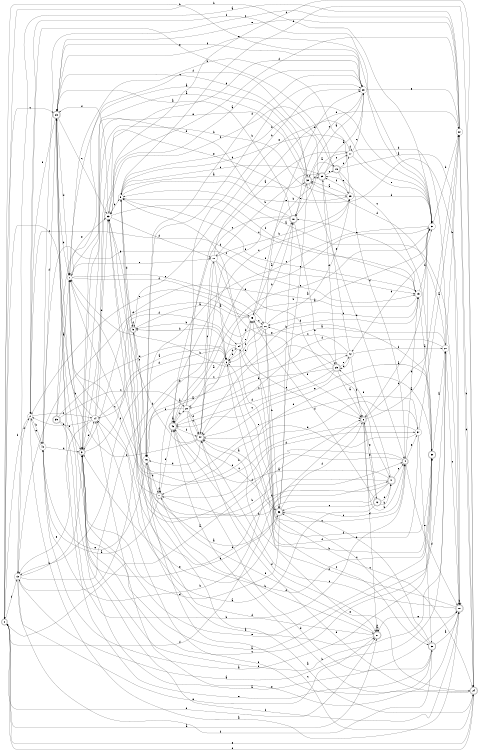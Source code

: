 digraph n37_9 {
__start0 [label="" shape="none"];

rankdir=LR;
size="8,5";

s0 [style="rounded,filled", color="black", fillcolor="white" shape="doublecircle", label="0"];
s1 [style="filled", color="black", fillcolor="white" shape="circle", label="1"];
s2 [style="filled", color="black", fillcolor="white" shape="circle", label="2"];
s3 [style="rounded,filled", color="black", fillcolor="white" shape="doublecircle", label="3"];
s4 [style="rounded,filled", color="black", fillcolor="white" shape="doublecircle", label="4"];
s5 [style="rounded,filled", color="black", fillcolor="white" shape="doublecircle", label="5"];
s6 [style="filled", color="black", fillcolor="white" shape="circle", label="6"];
s7 [style="rounded,filled", color="black", fillcolor="white" shape="doublecircle", label="7"];
s8 [style="rounded,filled", color="black", fillcolor="white" shape="doublecircle", label="8"];
s9 [style="filled", color="black", fillcolor="white" shape="circle", label="9"];
s10 [style="rounded,filled", color="black", fillcolor="white" shape="doublecircle", label="10"];
s11 [style="filled", color="black", fillcolor="white" shape="circle", label="11"];
s12 [style="rounded,filled", color="black", fillcolor="white" shape="doublecircle", label="12"];
s13 [style="filled", color="black", fillcolor="white" shape="circle", label="13"];
s14 [style="filled", color="black", fillcolor="white" shape="circle", label="14"];
s15 [style="filled", color="black", fillcolor="white" shape="circle", label="15"];
s16 [style="filled", color="black", fillcolor="white" shape="circle", label="16"];
s17 [style="filled", color="black", fillcolor="white" shape="circle", label="17"];
s18 [style="rounded,filled", color="black", fillcolor="white" shape="doublecircle", label="18"];
s19 [style="rounded,filled", color="black", fillcolor="white" shape="doublecircle", label="19"];
s20 [style="filled", color="black", fillcolor="white" shape="circle", label="20"];
s21 [style="filled", color="black", fillcolor="white" shape="circle", label="21"];
s22 [style="filled", color="black", fillcolor="white" shape="circle", label="22"];
s23 [style="rounded,filled", color="black", fillcolor="white" shape="doublecircle", label="23"];
s24 [style="rounded,filled", color="black", fillcolor="white" shape="doublecircle", label="24"];
s25 [style="rounded,filled", color="black", fillcolor="white" shape="doublecircle", label="25"];
s26 [style="filled", color="black", fillcolor="white" shape="circle", label="26"];
s27 [style="rounded,filled", color="black", fillcolor="white" shape="doublecircle", label="27"];
s28 [style="filled", color="black", fillcolor="white" shape="circle", label="28"];
s29 [style="filled", color="black", fillcolor="white" shape="circle", label="29"];
s30 [style="rounded,filled", color="black", fillcolor="white" shape="doublecircle", label="30"];
s31 [style="filled", color="black", fillcolor="white" shape="circle", label="31"];
s32 [style="rounded,filled", color="black", fillcolor="white" shape="doublecircle", label="32"];
s33 [style="filled", color="black", fillcolor="white" shape="circle", label="33"];
s34 [style="filled", color="black", fillcolor="white" shape="circle", label="34"];
s35 [style="rounded,filled", color="black", fillcolor="white" shape="doublecircle", label="35"];
s36 [style="rounded,filled", color="black", fillcolor="white" shape="doublecircle", label="36"];
s37 [style="filled", color="black", fillcolor="white" shape="circle", label="37"];
s38 [style="rounded,filled", color="black", fillcolor="white" shape="doublecircle", label="38"];
s39 [style="rounded,filled", color="black", fillcolor="white" shape="doublecircle", label="39"];
s40 [style="filled", color="black", fillcolor="white" shape="circle", label="40"];
s41 [style="rounded,filled", color="black", fillcolor="white" shape="doublecircle", label="41"];
s42 [style="filled", color="black", fillcolor="white" shape="circle", label="42"];
s43 [style="rounded,filled", color="black", fillcolor="white" shape="doublecircle", label="43"];
s44 [style="rounded,filled", color="black", fillcolor="white" shape="doublecircle", label="44"];
s45 [style="filled", color="black", fillcolor="white" shape="circle", label="45"];
s0 -> s27 [label="a"];
s0 -> s31 [label="b"];
s0 -> s23 [label="c"];
s0 -> s27 [label="d"];
s0 -> s24 [label="e"];
s0 -> s13 [label="f"];
s1 -> s32 [label="a"];
s1 -> s3 [label="b"];
s1 -> s26 [label="c"];
s1 -> s4 [label="d"];
s1 -> s11 [label="e"];
s1 -> s45 [label="f"];
s2 -> s10 [label="a"];
s2 -> s40 [label="b"];
s2 -> s14 [label="c"];
s2 -> s15 [label="d"];
s2 -> s19 [label="e"];
s2 -> s0 [label="f"];
s3 -> s30 [label="a"];
s3 -> s29 [label="b"];
s3 -> s30 [label="c"];
s3 -> s14 [label="d"];
s3 -> s30 [label="e"];
s3 -> s34 [label="f"];
s4 -> s0 [label="a"];
s4 -> s15 [label="b"];
s4 -> s34 [label="c"];
s4 -> s10 [label="d"];
s4 -> s37 [label="e"];
s4 -> s33 [label="f"];
s5 -> s26 [label="a"];
s5 -> s33 [label="b"];
s5 -> s16 [label="c"];
s5 -> s41 [label="d"];
s5 -> s31 [label="e"];
s5 -> s5 [label="f"];
s6 -> s7 [label="a"];
s6 -> s5 [label="b"];
s6 -> s34 [label="c"];
s6 -> s14 [label="d"];
s6 -> s24 [label="e"];
s6 -> s13 [label="f"];
s7 -> s40 [label="a"];
s7 -> s27 [label="b"];
s7 -> s1 [label="c"];
s7 -> s37 [label="d"];
s7 -> s43 [label="e"];
s7 -> s7 [label="f"];
s8 -> s22 [label="a"];
s8 -> s4 [label="b"];
s8 -> s31 [label="c"];
s8 -> s27 [label="d"];
s8 -> s12 [label="e"];
s8 -> s0 [label="f"];
s9 -> s32 [label="a"];
s9 -> s31 [label="b"];
s9 -> s35 [label="c"];
s9 -> s5 [label="d"];
s9 -> s10 [label="e"];
s9 -> s15 [label="f"];
s10 -> s9 [label="a"];
s10 -> s10 [label="b"];
s10 -> s44 [label="c"];
s10 -> s44 [label="d"];
s10 -> s14 [label="e"];
s10 -> s3 [label="f"];
s11 -> s6 [label="a"];
s11 -> s29 [label="b"];
s11 -> s8 [label="c"];
s11 -> s22 [label="d"];
s11 -> s16 [label="e"];
s11 -> s41 [label="f"];
s12 -> s14 [label="a"];
s12 -> s41 [label="b"];
s12 -> s36 [label="c"];
s12 -> s41 [label="d"];
s12 -> s8 [label="e"];
s12 -> s45 [label="f"];
s13 -> s21 [label="a"];
s13 -> s3 [label="b"];
s13 -> s15 [label="c"];
s13 -> s2 [label="d"];
s13 -> s27 [label="e"];
s13 -> s38 [label="f"];
s14 -> s6 [label="a"];
s14 -> s33 [label="b"];
s14 -> s0 [label="c"];
s14 -> s28 [label="d"];
s14 -> s13 [label="e"];
s14 -> s2 [label="f"];
s15 -> s30 [label="a"];
s15 -> s31 [label="b"];
s15 -> s26 [label="c"];
s15 -> s3 [label="d"];
s15 -> s18 [label="e"];
s15 -> s9 [label="f"];
s16 -> s36 [label="a"];
s16 -> s28 [label="b"];
s16 -> s24 [label="c"];
s16 -> s7 [label="d"];
s16 -> s40 [label="e"];
s16 -> s30 [label="f"];
s17 -> s18 [label="a"];
s17 -> s21 [label="b"];
s17 -> s28 [label="c"];
s17 -> s9 [label="d"];
s17 -> s31 [label="e"];
s17 -> s17 [label="f"];
s18 -> s23 [label="a"];
s18 -> s25 [label="b"];
s18 -> s43 [label="c"];
s18 -> s3 [label="d"];
s18 -> s32 [label="e"];
s18 -> s44 [label="f"];
s19 -> s10 [label="a"];
s19 -> s45 [label="b"];
s19 -> s17 [label="c"];
s19 -> s4 [label="d"];
s19 -> s29 [label="e"];
s19 -> s33 [label="f"];
s20 -> s17 [label="a"];
s20 -> s28 [label="b"];
s20 -> s44 [label="c"];
s20 -> s36 [label="d"];
s20 -> s16 [label="e"];
s20 -> s44 [label="f"];
s21 -> s44 [label="a"];
s21 -> s22 [label="b"];
s21 -> s10 [label="c"];
s21 -> s32 [label="d"];
s21 -> s3 [label="e"];
s21 -> s44 [label="f"];
s22 -> s13 [label="a"];
s22 -> s24 [label="b"];
s22 -> s40 [label="c"];
s22 -> s24 [label="d"];
s22 -> s23 [label="e"];
s22 -> s33 [label="f"];
s23 -> s10 [label="a"];
s23 -> s1 [label="b"];
s23 -> s33 [label="c"];
s23 -> s1 [label="d"];
s23 -> s31 [label="e"];
s23 -> s2 [label="f"];
s24 -> s16 [label="a"];
s24 -> s43 [label="b"];
s24 -> s33 [label="c"];
s24 -> s0 [label="d"];
s24 -> s44 [label="e"];
s24 -> s9 [label="f"];
s25 -> s8 [label="a"];
s25 -> s1 [label="b"];
s25 -> s43 [label="c"];
s25 -> s43 [label="d"];
s25 -> s42 [label="e"];
s25 -> s20 [label="f"];
s26 -> s29 [label="a"];
s26 -> s36 [label="b"];
s26 -> s24 [label="c"];
s26 -> s6 [label="d"];
s26 -> s28 [label="e"];
s26 -> s6 [label="f"];
s27 -> s9 [label="a"];
s27 -> s27 [label="b"];
s27 -> s27 [label="c"];
s27 -> s5 [label="d"];
s27 -> s10 [label="e"];
s27 -> s7 [label="f"];
s28 -> s32 [label="a"];
s28 -> s0 [label="b"];
s28 -> s18 [label="c"];
s28 -> s16 [label="d"];
s28 -> s22 [label="e"];
s28 -> s23 [label="f"];
s29 -> s32 [label="a"];
s29 -> s1 [label="b"];
s29 -> s43 [label="c"];
s29 -> s31 [label="d"];
s29 -> s3 [label="e"];
s29 -> s35 [label="f"];
s30 -> s21 [label="a"];
s30 -> s6 [label="b"];
s30 -> s35 [label="c"];
s30 -> s7 [label="d"];
s30 -> s9 [label="e"];
s30 -> s45 [label="f"];
s31 -> s8 [label="a"];
s31 -> s22 [label="b"];
s31 -> s16 [label="c"];
s31 -> s42 [label="d"];
s31 -> s43 [label="e"];
s31 -> s2 [label="f"];
s32 -> s1 [label="a"];
s32 -> s36 [label="b"];
s32 -> s23 [label="c"];
s32 -> s4 [label="d"];
s32 -> s3 [label="e"];
s32 -> s35 [label="f"];
s33 -> s28 [label="a"];
s33 -> s9 [label="b"];
s33 -> s15 [label="c"];
s33 -> s11 [label="d"];
s33 -> s37 [label="e"];
s33 -> s23 [label="f"];
s34 -> s20 [label="a"];
s34 -> s5 [label="b"];
s34 -> s38 [label="c"];
s34 -> s6 [label="d"];
s34 -> s45 [label="e"];
s34 -> s45 [label="f"];
s35 -> s28 [label="a"];
s35 -> s11 [label="b"];
s35 -> s17 [label="c"];
s35 -> s25 [label="d"];
s35 -> s19 [label="e"];
s35 -> s1 [label="f"];
s36 -> s44 [label="a"];
s36 -> s18 [label="b"];
s36 -> s4 [label="c"];
s36 -> s3 [label="d"];
s36 -> s3 [label="e"];
s36 -> s8 [label="f"];
s37 -> s22 [label="a"];
s37 -> s1 [label="b"];
s37 -> s1 [label="c"];
s37 -> s44 [label="d"];
s37 -> s38 [label="e"];
s37 -> s6 [label="f"];
s38 -> s10 [label="a"];
s38 -> s36 [label="b"];
s38 -> s36 [label="c"];
s38 -> s43 [label="d"];
s38 -> s23 [label="e"];
s38 -> s14 [label="f"];
s39 -> s1 [label="a"];
s39 -> s4 [label="b"];
s39 -> s20 [label="c"];
s39 -> s6 [label="d"];
s39 -> s33 [label="e"];
s39 -> s3 [label="f"];
s40 -> s21 [label="a"];
s40 -> s8 [label="b"];
s40 -> s15 [label="c"];
s40 -> s3 [label="d"];
s40 -> s2 [label="e"];
s40 -> s23 [label="f"];
s41 -> s43 [label="a"];
s41 -> s9 [label="b"];
s41 -> s7 [label="c"];
s41 -> s23 [label="d"];
s41 -> s4 [label="e"];
s41 -> s25 [label="f"];
s42 -> s13 [label="a"];
s42 -> s8 [label="b"];
s42 -> s26 [label="c"];
s42 -> s25 [label="d"];
s42 -> s35 [label="e"];
s42 -> s21 [label="f"];
s43 -> s43 [label="a"];
s43 -> s20 [label="b"];
s43 -> s42 [label="c"];
s43 -> s27 [label="d"];
s43 -> s31 [label="e"];
s43 -> s44 [label="f"];
s44 -> s31 [label="a"];
s44 -> s33 [label="b"];
s44 -> s11 [label="c"];
s44 -> s16 [label="d"];
s44 -> s30 [label="e"];
s44 -> s23 [label="f"];
s45 -> s18 [label="a"];
s45 -> s18 [label="b"];
s45 -> s26 [label="c"];
s45 -> s13 [label="d"];
s45 -> s2 [label="e"];
s45 -> s8 [label="f"];

}